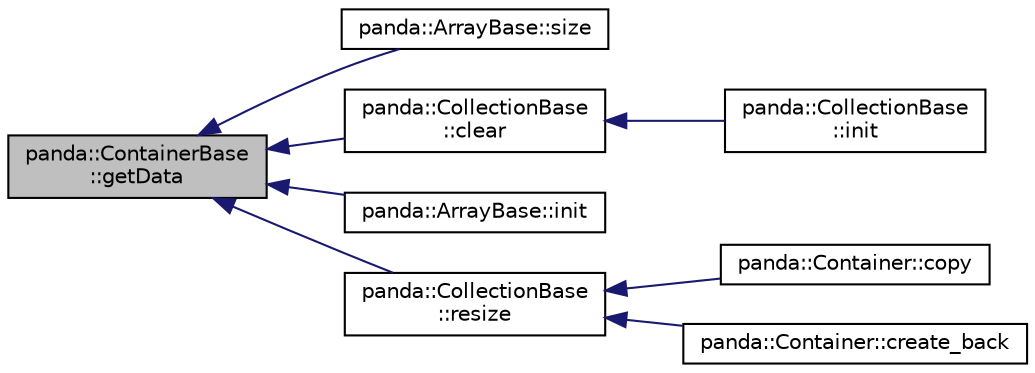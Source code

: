 digraph "panda::ContainerBase::getData"
{
 // INTERACTIVE_SVG=YES
  edge [fontname="Helvetica",fontsize="10",labelfontname="Helvetica",labelfontsize="10"];
  node [fontname="Helvetica",fontsize="10",shape=record];
  rankdir="LR";
  Node1 [label="panda::ContainerBase\l::getData",height=0.2,width=0.4,color="black", fillcolor="grey75", style="filled" fontcolor="black"];
  Node1 -> Node2 [dir="back",color="midnightblue",fontsize="10",style="solid"];
  Node2 [label="panda::ArrayBase::size",height=0.2,width=0.4,color="black", fillcolor="white", style="filled",URL="$classpanda_1_1ArrayBase.html#ae21a729d1d32cfc48b67888b80ff9d17",tooltip="Return the (fixed) size of this array. "];
  Node1 -> Node3 [dir="back",color="midnightblue",fontsize="10",style="solid"];
  Node3 [label="panda::CollectionBase\l::clear",height=0.2,width=0.4,color="black", fillcolor="white", style="filled",URL="$classpanda_1_1CollectionBase.html#a5820623424a01aa34f3988ead2612576"];
  Node3 -> Node4 [dir="back",color="midnightblue",fontsize="10",style="solid"];
  Node4 [label="panda::CollectionBase\l::init",height=0.2,width=0.4,color="black", fillcolor="white", style="filled",URL="$classpanda_1_1CollectionBase.html#a5d7caaf03fa968bd6c9dad5b6ffe4687",tooltip="Reset object state. "];
  Node1 -> Node5 [dir="back",color="midnightblue",fontsize="10",style="solid"];
  Node5 [label="panda::ArrayBase::init",height=0.2,width=0.4,color="black", fillcolor="white", style="filled",URL="$classpanda_1_1ArrayBase.html#afd97e008dcd9f49e77a9d77bd7115890",tooltip="Reset object state. "];
  Node1 -> Node6 [dir="back",color="midnightblue",fontsize="10",style="solid"];
  Node6 [label="panda::CollectionBase\l::resize",height=0.2,width=0.4,color="black", fillcolor="white", style="filled",URL="$classpanda_1_1CollectionBase.html#a3ec014ac2da87bb755afbea0822621cc",tooltip="Resize the container. "];
  Node6 -> Node7 [dir="back",color="midnightblue",fontsize="10",style="solid"];
  Node7 [label="panda::Container::copy",height=0.2,width=0.4,color="black", fillcolor="white", style="filled",URL="$classpanda_1_1Container.html#a05e9a487429721164541511d87a9783d"];
  Node6 -> Node8 [dir="back",color="midnightblue",fontsize="10",style="solid"];
  Node8 [label="panda::Container::create_back",height=0.2,width=0.4,color="black", fillcolor="white", style="filled",URL="$classpanda_1_1Container.html#a9603d59e46e21b048714a9760964b536"];
}
